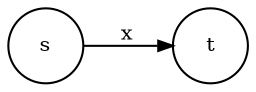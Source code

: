 digraph G {
  rankdir=LR;
  node[shape=circle, fontsize=10];
  edge[fontsize=10,arrowsize=0.7];
  
  s -> t [label="x"];
}
